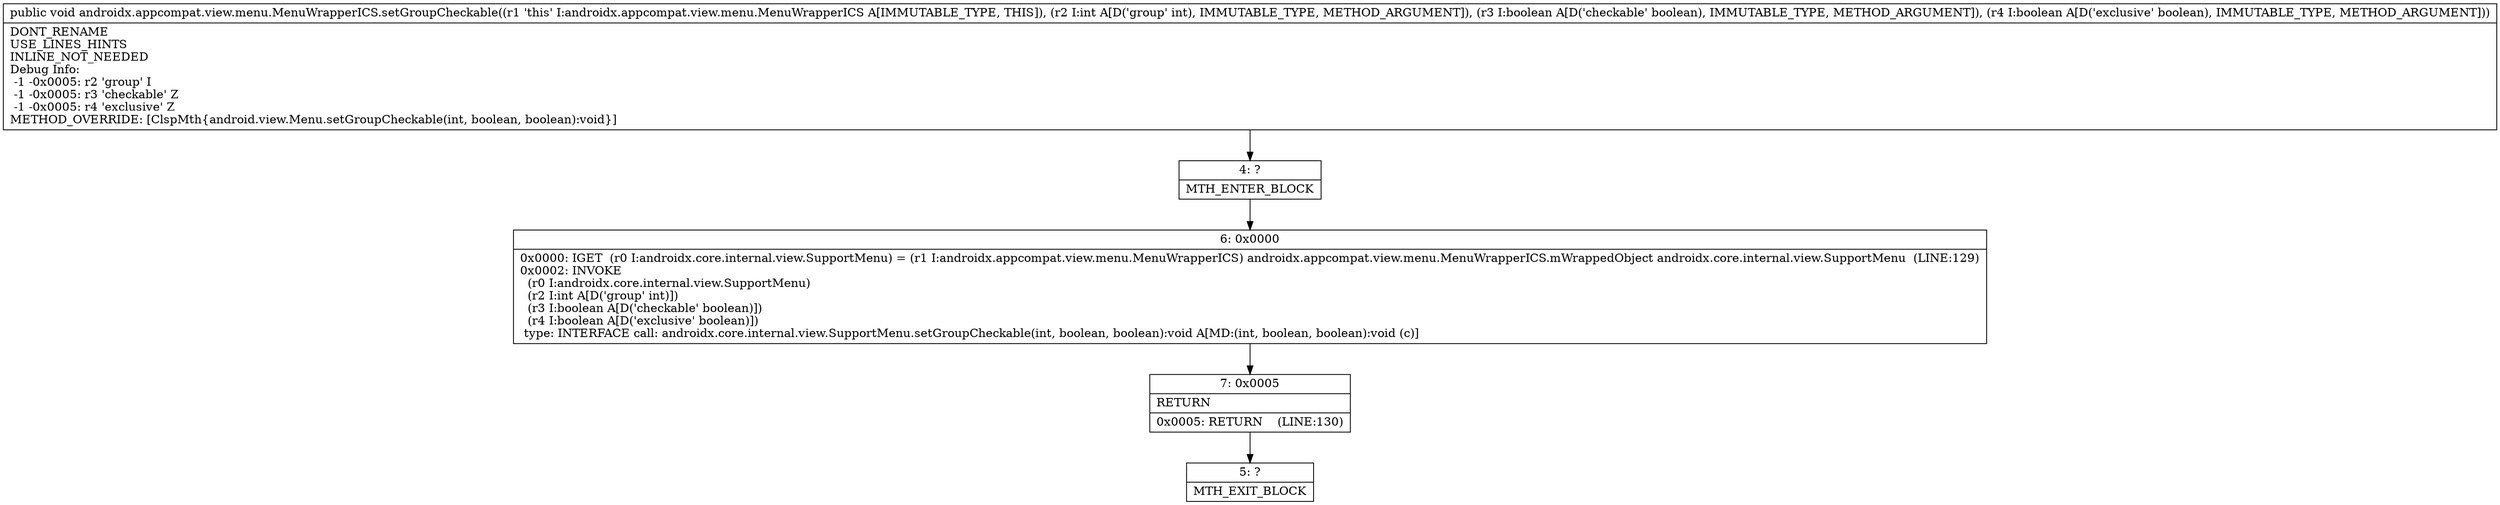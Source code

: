 digraph "CFG forandroidx.appcompat.view.menu.MenuWrapperICS.setGroupCheckable(IZZ)V" {
Node_4 [shape=record,label="{4\:\ ?|MTH_ENTER_BLOCK\l}"];
Node_6 [shape=record,label="{6\:\ 0x0000|0x0000: IGET  (r0 I:androidx.core.internal.view.SupportMenu) = (r1 I:androidx.appcompat.view.menu.MenuWrapperICS) androidx.appcompat.view.menu.MenuWrapperICS.mWrappedObject androidx.core.internal.view.SupportMenu  (LINE:129)\l0x0002: INVOKE  \l  (r0 I:androidx.core.internal.view.SupportMenu)\l  (r2 I:int A[D('group' int)])\l  (r3 I:boolean A[D('checkable' boolean)])\l  (r4 I:boolean A[D('exclusive' boolean)])\l type: INTERFACE call: androidx.core.internal.view.SupportMenu.setGroupCheckable(int, boolean, boolean):void A[MD:(int, boolean, boolean):void (c)]\l}"];
Node_7 [shape=record,label="{7\:\ 0x0005|RETURN\l|0x0005: RETURN    (LINE:130)\l}"];
Node_5 [shape=record,label="{5\:\ ?|MTH_EXIT_BLOCK\l}"];
MethodNode[shape=record,label="{public void androidx.appcompat.view.menu.MenuWrapperICS.setGroupCheckable((r1 'this' I:androidx.appcompat.view.menu.MenuWrapperICS A[IMMUTABLE_TYPE, THIS]), (r2 I:int A[D('group' int), IMMUTABLE_TYPE, METHOD_ARGUMENT]), (r3 I:boolean A[D('checkable' boolean), IMMUTABLE_TYPE, METHOD_ARGUMENT]), (r4 I:boolean A[D('exclusive' boolean), IMMUTABLE_TYPE, METHOD_ARGUMENT]))  | DONT_RENAME\lUSE_LINES_HINTS\lINLINE_NOT_NEEDED\lDebug Info:\l  \-1 \-0x0005: r2 'group' I\l  \-1 \-0x0005: r3 'checkable' Z\l  \-1 \-0x0005: r4 'exclusive' Z\lMETHOD_OVERRIDE: [ClspMth\{android.view.Menu.setGroupCheckable(int, boolean, boolean):void\}]\l}"];
MethodNode -> Node_4;Node_4 -> Node_6;
Node_6 -> Node_7;
Node_7 -> Node_5;
}

